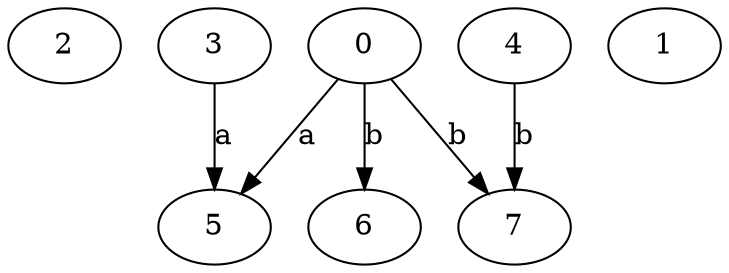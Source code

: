 strict digraph  {
2;
3;
4;
5;
0;
1;
6;
7;
3 -> 5  [label=a];
4 -> 7  [label=b];
0 -> 5  [label=a];
0 -> 6  [label=b];
0 -> 7  [label=b];
}
